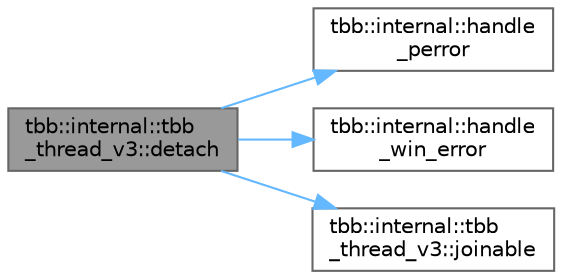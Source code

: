 digraph "tbb::internal::tbb_thread_v3::detach"
{
 // LATEX_PDF_SIZE
  bgcolor="transparent";
  edge [fontname=Helvetica,fontsize=10,labelfontname=Helvetica,labelfontsize=10];
  node [fontname=Helvetica,fontsize=10,shape=box,height=0.2,width=0.4];
  rankdir="LR";
  Node1 [id="Node000001",label="tbb::internal::tbb\l_thread_v3::detach",height=0.2,width=0.4,color="gray40", fillcolor="grey60", style="filled", fontcolor="black",tooltip="When detach() returns, *this no longer represents the possibly continuing thread of execution."];
  Node1 -> Node2 [id="edge4_Node000001_Node000002",color="steelblue1",style="solid",tooltip=" "];
  Node2 [id="Node000002",label="tbb::internal::handle\l_perror",height=0.2,width=0.4,color="grey40", fillcolor="white", style="filled",URL="$namespacetbb_1_1internal.html#a63370f16962aa553990e43ad197231b9",tooltip=" "];
  Node1 -> Node3 [id="edge5_Node000001_Node000003",color="steelblue1",style="solid",tooltip=" "];
  Node3 [id="Node000003",label="tbb::internal::handle\l_win_error",height=0.2,width=0.4,color="grey40", fillcolor="white", style="filled",URL="$namespacetbb_1_1internal.html#ab4841a5edb13e2982963a55e900a4812",tooltip="Throws std::runtime_error with what() returning error_code description prefixed with aux_info"];
  Node1 -> Node4 [id="edge6_Node000001_Node000004",color="steelblue1",style="solid",tooltip=" "];
  Node4 [id="Node000004",label="tbb::internal::tbb\l_thread_v3::joinable",height=0.2,width=0.4,color="grey40", fillcolor="white", style="filled",URL="$classtbb_1_1internal_1_1tbb__thread__v3.html#a4ddee0e2030f8fa947fd93f403178104",tooltip=" "];
}
